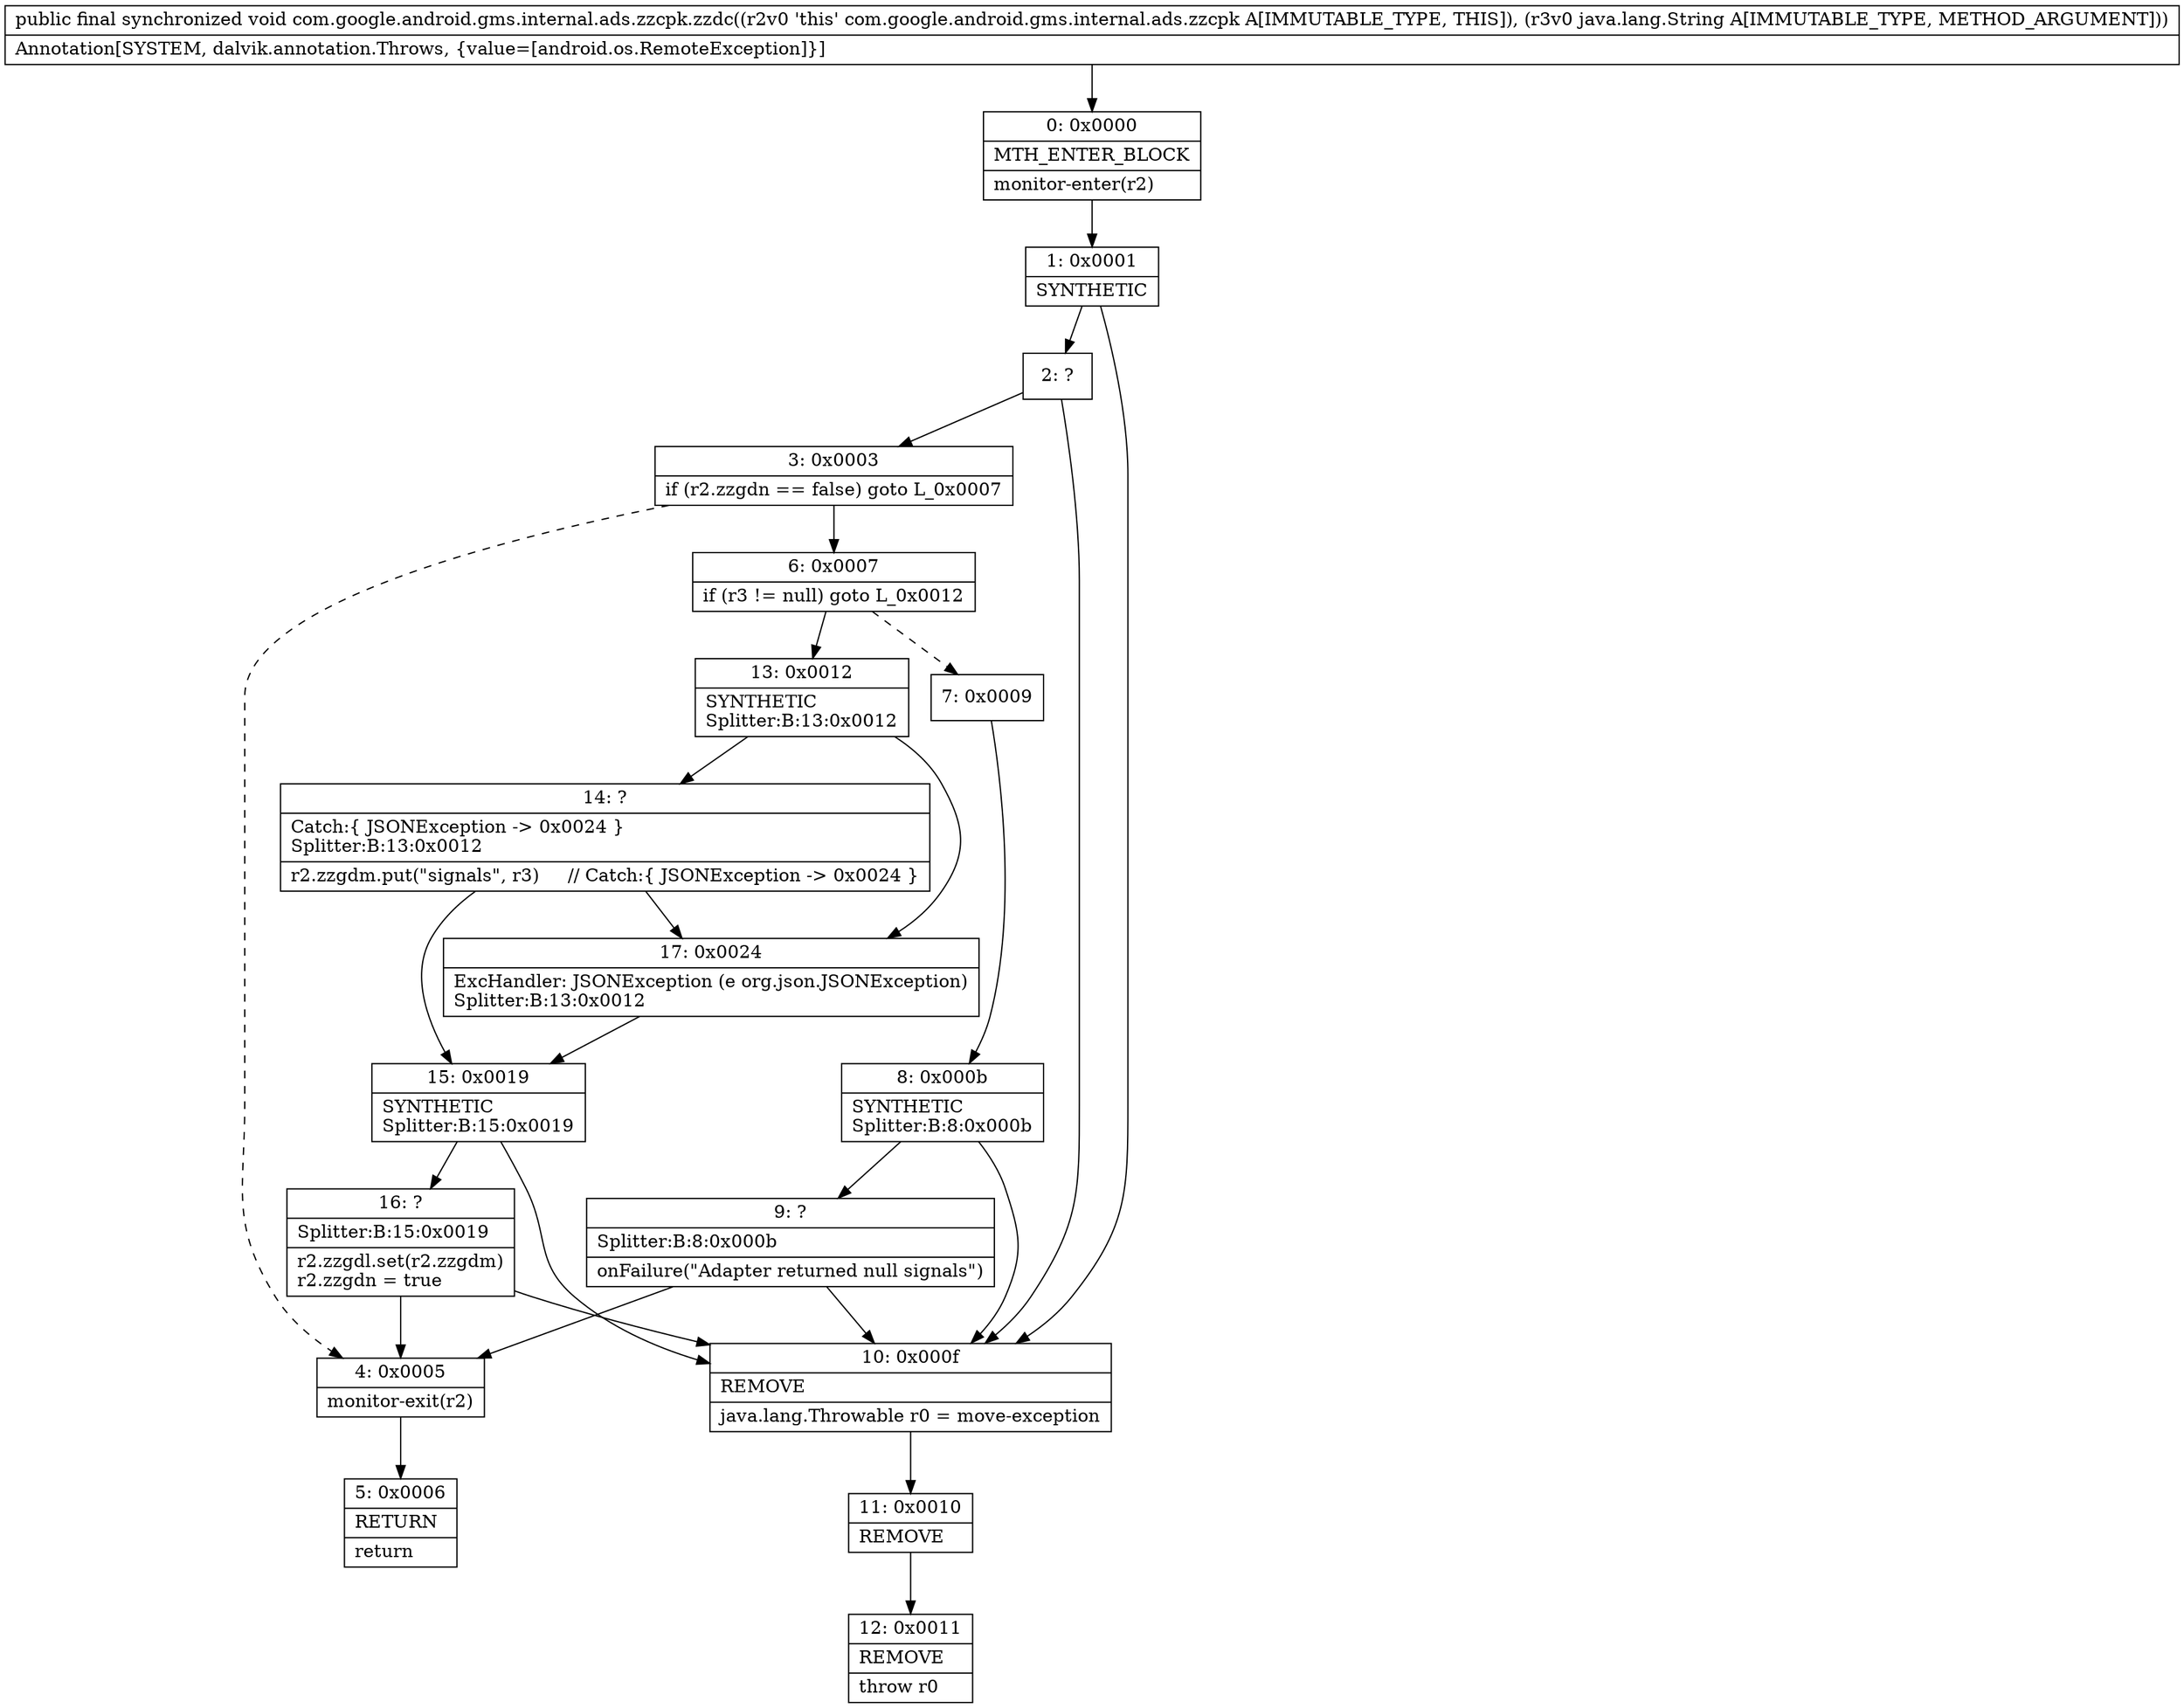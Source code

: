 digraph "CFG forcom.google.android.gms.internal.ads.zzcpk.zzdc(Ljava\/lang\/String;)V" {
Node_0 [shape=record,label="{0\:\ 0x0000|MTH_ENTER_BLOCK\l|monitor\-enter(r2)\l}"];
Node_1 [shape=record,label="{1\:\ 0x0001|SYNTHETIC\l}"];
Node_2 [shape=record,label="{2\:\ ?}"];
Node_3 [shape=record,label="{3\:\ 0x0003|if (r2.zzgdn == false) goto L_0x0007\l}"];
Node_4 [shape=record,label="{4\:\ 0x0005|monitor\-exit(r2)\l}"];
Node_5 [shape=record,label="{5\:\ 0x0006|RETURN\l|return\l}"];
Node_6 [shape=record,label="{6\:\ 0x0007|if (r3 != null) goto L_0x0012\l}"];
Node_7 [shape=record,label="{7\:\ 0x0009}"];
Node_8 [shape=record,label="{8\:\ 0x000b|SYNTHETIC\lSplitter:B:8:0x000b\l}"];
Node_9 [shape=record,label="{9\:\ ?|Splitter:B:8:0x000b\l|onFailure(\"Adapter returned null signals\")\l}"];
Node_10 [shape=record,label="{10\:\ 0x000f|REMOVE\l|java.lang.Throwable r0 = move\-exception\l}"];
Node_11 [shape=record,label="{11\:\ 0x0010|REMOVE\l}"];
Node_12 [shape=record,label="{12\:\ 0x0011|REMOVE\l|throw r0\l}"];
Node_13 [shape=record,label="{13\:\ 0x0012|SYNTHETIC\lSplitter:B:13:0x0012\l}"];
Node_14 [shape=record,label="{14\:\ ?|Catch:\{ JSONException \-\> 0x0024 \}\lSplitter:B:13:0x0012\l|r2.zzgdm.put(\"signals\", r3)     \/\/ Catch:\{ JSONException \-\> 0x0024 \}\l}"];
Node_15 [shape=record,label="{15\:\ 0x0019|SYNTHETIC\lSplitter:B:15:0x0019\l}"];
Node_16 [shape=record,label="{16\:\ ?|Splitter:B:15:0x0019\l|r2.zzgdl.set(r2.zzgdm)\lr2.zzgdn = true\l}"];
Node_17 [shape=record,label="{17\:\ 0x0024|ExcHandler: JSONException (e org.json.JSONException)\lSplitter:B:13:0x0012\l}"];
MethodNode[shape=record,label="{public final synchronized void com.google.android.gms.internal.ads.zzcpk.zzdc((r2v0 'this' com.google.android.gms.internal.ads.zzcpk A[IMMUTABLE_TYPE, THIS]), (r3v0 java.lang.String A[IMMUTABLE_TYPE, METHOD_ARGUMENT]))  | Annotation[SYSTEM, dalvik.annotation.Throws, \{value=[android.os.RemoteException]\}]\l}"];
MethodNode -> Node_0;
Node_0 -> Node_1;
Node_1 -> Node_2;
Node_1 -> Node_10;
Node_2 -> Node_3;
Node_2 -> Node_10;
Node_3 -> Node_4[style=dashed];
Node_3 -> Node_6;
Node_4 -> Node_5;
Node_6 -> Node_7[style=dashed];
Node_6 -> Node_13;
Node_7 -> Node_8;
Node_8 -> Node_9;
Node_8 -> Node_10;
Node_9 -> Node_10;
Node_9 -> Node_4;
Node_10 -> Node_11;
Node_11 -> Node_12;
Node_13 -> Node_14;
Node_13 -> Node_17;
Node_14 -> Node_15;
Node_14 -> Node_17;
Node_15 -> Node_16;
Node_15 -> Node_10;
Node_16 -> Node_10;
Node_16 -> Node_4;
Node_17 -> Node_15;
}


